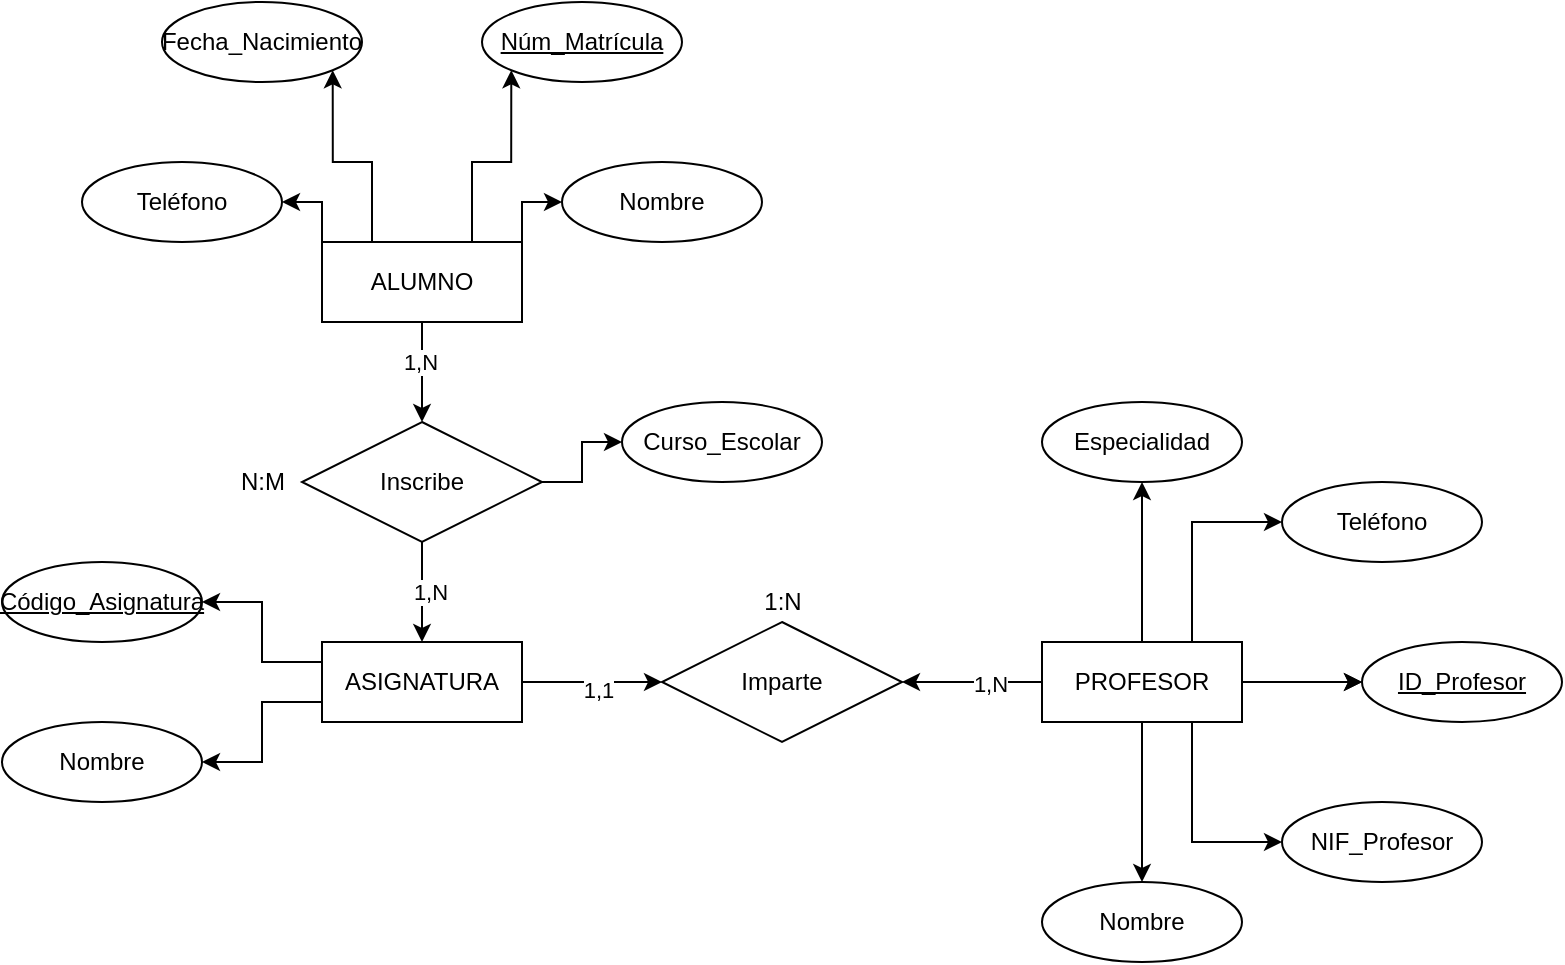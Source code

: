 <mxfile version="24.7.7">
  <diagram name="Página-1" id="Jg9JMPbk8pwASnv8NfW3">
    <mxGraphModel dx="2261" dy="780" grid="1" gridSize="10" guides="1" tooltips="1" connect="1" arrows="1" fold="1" page="1" pageScale="1" pageWidth="827" pageHeight="1169" math="0" shadow="0">
      <root>
        <mxCell id="0" />
        <mxCell id="1" parent="0" />
        <mxCell id="B1tBxiwU7NG2yBbOXdDy-28" style="edgeStyle=orthogonalEdgeStyle;rounded=0;orthogonalLoop=1;jettySize=auto;html=1;exitX=0.5;exitY=1;exitDx=0;exitDy=0;entryX=0.5;entryY=0;entryDx=0;entryDy=0;" parent="1" source="B1tBxiwU7NG2yBbOXdDy-1" target="B1tBxiwU7NG2yBbOXdDy-27" edge="1">
          <mxGeometry relative="1" as="geometry" />
        </mxCell>
        <mxCell id="DhxltLhOH_Vko8U59AiP-15" value="1,N" style="edgeLabel;html=1;align=center;verticalAlign=middle;resizable=0;points=[];" vertex="1" connectable="0" parent="B1tBxiwU7NG2yBbOXdDy-28">
          <mxGeometry x="-0.2" y="-1" relative="1" as="geometry">
            <mxPoint as="offset" />
          </mxGeometry>
        </mxCell>
        <mxCell id="B1tBxiwU7NG2yBbOXdDy-36" style="edgeStyle=orthogonalEdgeStyle;rounded=0;orthogonalLoop=1;jettySize=auto;html=1;exitX=0;exitY=0;exitDx=0;exitDy=0;entryX=1;entryY=0.5;entryDx=0;entryDy=0;" parent="1" source="B1tBxiwU7NG2yBbOXdDy-1" target="B1tBxiwU7NG2yBbOXdDy-4" edge="1">
          <mxGeometry relative="1" as="geometry">
            <Array as="points">
              <mxPoint x="-270" y="220" />
            </Array>
          </mxGeometry>
        </mxCell>
        <mxCell id="B1tBxiwU7NG2yBbOXdDy-37" style="edgeStyle=orthogonalEdgeStyle;rounded=0;orthogonalLoop=1;jettySize=auto;html=1;exitX=1;exitY=0;exitDx=0;exitDy=0;entryX=0;entryY=0.5;entryDx=0;entryDy=0;" parent="1" source="B1tBxiwU7NG2yBbOXdDy-1" target="B1tBxiwU7NG2yBbOXdDy-7" edge="1">
          <mxGeometry relative="1" as="geometry">
            <Array as="points">
              <mxPoint x="-170" y="220" />
            </Array>
          </mxGeometry>
        </mxCell>
        <mxCell id="B1tBxiwU7NG2yBbOXdDy-38" style="edgeStyle=orthogonalEdgeStyle;rounded=0;orthogonalLoop=1;jettySize=auto;html=1;exitX=0.75;exitY=0;exitDx=0;exitDy=0;entryX=0;entryY=1;entryDx=0;entryDy=0;" parent="1" source="B1tBxiwU7NG2yBbOXdDy-1" target="B1tBxiwU7NG2yBbOXdDy-6" edge="1">
          <mxGeometry relative="1" as="geometry" />
        </mxCell>
        <mxCell id="B1tBxiwU7NG2yBbOXdDy-39" style="edgeStyle=orthogonalEdgeStyle;rounded=0;orthogonalLoop=1;jettySize=auto;html=1;exitX=0.25;exitY=0;exitDx=0;exitDy=0;entryX=1;entryY=1;entryDx=0;entryDy=0;" parent="1" source="B1tBxiwU7NG2yBbOXdDy-1" target="B1tBxiwU7NG2yBbOXdDy-5" edge="1">
          <mxGeometry relative="1" as="geometry" />
        </mxCell>
        <mxCell id="B1tBxiwU7NG2yBbOXdDy-1" value="ALUMNO" style="whiteSpace=wrap;html=1;align=center;" parent="1" vertex="1">
          <mxGeometry x="-270" y="240" width="100" height="40" as="geometry" />
        </mxCell>
        <mxCell id="B1tBxiwU7NG2yBbOXdDy-34" style="edgeStyle=orthogonalEdgeStyle;rounded=0;orthogonalLoop=1;jettySize=auto;html=1;exitX=0;exitY=0.25;exitDx=0;exitDy=0;entryX=1;entryY=0.5;entryDx=0;entryDy=0;" parent="1" source="B1tBxiwU7NG2yBbOXdDy-2" target="B1tBxiwU7NG2yBbOXdDy-13" edge="1">
          <mxGeometry relative="1" as="geometry" />
        </mxCell>
        <mxCell id="B1tBxiwU7NG2yBbOXdDy-35" style="edgeStyle=orthogonalEdgeStyle;rounded=0;orthogonalLoop=1;jettySize=auto;html=1;exitX=0;exitY=0.75;exitDx=0;exitDy=0;" parent="1" source="B1tBxiwU7NG2yBbOXdDy-2" target="B1tBxiwU7NG2yBbOXdDy-12" edge="1">
          <mxGeometry relative="1" as="geometry" />
        </mxCell>
        <mxCell id="DhxltLhOH_Vko8U59AiP-10" style="edgeStyle=orthogonalEdgeStyle;rounded=0;orthogonalLoop=1;jettySize=auto;html=1;exitX=1;exitY=0.5;exitDx=0;exitDy=0;entryX=0;entryY=0.5;entryDx=0;entryDy=0;" edge="1" parent="1" source="B1tBxiwU7NG2yBbOXdDy-2" target="B1tBxiwU7NG2yBbOXdDy-31">
          <mxGeometry relative="1" as="geometry" />
        </mxCell>
        <mxCell id="DhxltLhOH_Vko8U59AiP-11" value="1,1" style="edgeLabel;html=1;align=center;verticalAlign=middle;resizable=0;points=[];" vertex="1" connectable="0" parent="DhxltLhOH_Vko8U59AiP-10">
          <mxGeometry x="0.086" y="-4" relative="1" as="geometry">
            <mxPoint as="offset" />
          </mxGeometry>
        </mxCell>
        <mxCell id="B1tBxiwU7NG2yBbOXdDy-2" value="ASIGNATURA" style="whiteSpace=wrap;html=1;align=center;" parent="1" vertex="1">
          <mxGeometry x="-270" y="440" width="100" height="40" as="geometry" />
        </mxCell>
        <mxCell id="B1tBxiwU7NG2yBbOXdDy-21" style="edgeStyle=orthogonalEdgeStyle;rounded=0;orthogonalLoop=1;jettySize=auto;html=1;exitX=0.5;exitY=1;exitDx=0;exitDy=0;entryX=0.5;entryY=0;entryDx=0;entryDy=0;" parent="1" source="B1tBxiwU7NG2yBbOXdDy-3" target="B1tBxiwU7NG2yBbOXdDy-18" edge="1">
          <mxGeometry relative="1" as="geometry" />
        </mxCell>
        <mxCell id="B1tBxiwU7NG2yBbOXdDy-22" style="edgeStyle=orthogonalEdgeStyle;rounded=0;orthogonalLoop=1;jettySize=auto;html=1;exitX=0.5;exitY=0;exitDx=0;exitDy=0;entryX=0.5;entryY=1;entryDx=0;entryDy=0;" parent="1" source="B1tBxiwU7NG2yBbOXdDy-3" target="B1tBxiwU7NG2yBbOXdDy-20" edge="1">
          <mxGeometry relative="1" as="geometry" />
        </mxCell>
        <mxCell id="B1tBxiwU7NG2yBbOXdDy-23" style="edgeStyle=orthogonalEdgeStyle;rounded=0;orthogonalLoop=1;jettySize=auto;html=1;exitX=0.75;exitY=0;exitDx=0;exitDy=0;entryX=0;entryY=0.5;entryDx=0;entryDy=0;" parent="1" source="B1tBxiwU7NG2yBbOXdDy-3" target="B1tBxiwU7NG2yBbOXdDy-19" edge="1">
          <mxGeometry relative="1" as="geometry" />
        </mxCell>
        <mxCell id="B1tBxiwU7NG2yBbOXdDy-24" style="edgeStyle=orthogonalEdgeStyle;rounded=0;orthogonalLoop=1;jettySize=auto;html=1;exitX=0.75;exitY=1;exitDx=0;exitDy=0;entryX=0;entryY=0.5;entryDx=0;entryDy=0;" parent="1" source="B1tBxiwU7NG2yBbOXdDy-3" target="B1tBxiwU7NG2yBbOXdDy-17" edge="1">
          <mxGeometry relative="1" as="geometry" />
        </mxCell>
        <mxCell id="B1tBxiwU7NG2yBbOXdDy-25" style="edgeStyle=orthogonalEdgeStyle;rounded=0;orthogonalLoop=1;jettySize=auto;html=1;exitX=1;exitY=0.5;exitDx=0;exitDy=0;" parent="1" source="B1tBxiwU7NG2yBbOXdDy-3" target="B1tBxiwU7NG2yBbOXdDy-16" edge="1">
          <mxGeometry relative="1" as="geometry" />
        </mxCell>
        <mxCell id="B1tBxiwU7NG2yBbOXdDy-32" style="edgeStyle=orthogonalEdgeStyle;rounded=0;orthogonalLoop=1;jettySize=auto;html=1;exitX=0;exitY=0.5;exitDx=0;exitDy=0;entryX=1;entryY=0.5;entryDx=0;entryDy=0;" parent="1" source="B1tBxiwU7NG2yBbOXdDy-3" target="B1tBxiwU7NG2yBbOXdDy-31" edge="1">
          <mxGeometry relative="1" as="geometry" />
        </mxCell>
        <mxCell id="DhxltLhOH_Vko8U59AiP-9" value="1,N" style="edgeLabel;html=1;align=center;verticalAlign=middle;resizable=0;points=[];" vertex="1" connectable="0" parent="B1tBxiwU7NG2yBbOXdDy-32">
          <mxGeometry x="-0.257" y="1" relative="1" as="geometry">
            <mxPoint as="offset" />
          </mxGeometry>
        </mxCell>
        <mxCell id="DhxltLhOH_Vko8U59AiP-5" value="" style="edgeStyle=orthogonalEdgeStyle;rounded=0;orthogonalLoop=1;jettySize=auto;html=1;" edge="1" parent="1" source="B1tBxiwU7NG2yBbOXdDy-3" target="B1tBxiwU7NG2yBbOXdDy-16">
          <mxGeometry relative="1" as="geometry" />
        </mxCell>
        <mxCell id="B1tBxiwU7NG2yBbOXdDy-3" value="PROFESOR" style="whiteSpace=wrap;html=1;align=center;" parent="1" vertex="1">
          <mxGeometry x="90" y="440" width="100" height="40" as="geometry" />
        </mxCell>
        <mxCell id="B1tBxiwU7NG2yBbOXdDy-4" value="Teléfono" style="ellipse;whiteSpace=wrap;html=1;align=center;" parent="1" vertex="1">
          <mxGeometry x="-390" y="200" width="100" height="40" as="geometry" />
        </mxCell>
        <mxCell id="B1tBxiwU7NG2yBbOXdDy-5" value="Fecha_Nacimiento" style="ellipse;whiteSpace=wrap;html=1;align=center;" parent="1" vertex="1">
          <mxGeometry x="-350" y="120" width="100" height="40" as="geometry" />
        </mxCell>
        <mxCell id="B1tBxiwU7NG2yBbOXdDy-6" value="Núm_Matrícula" style="ellipse;whiteSpace=wrap;html=1;align=center;fontStyle=4;" parent="1" vertex="1">
          <mxGeometry x="-190" y="120" width="100" height="40" as="geometry" />
        </mxCell>
        <mxCell id="B1tBxiwU7NG2yBbOXdDy-7" value="Nombre" style="ellipse;whiteSpace=wrap;html=1;align=center;" parent="1" vertex="1">
          <mxGeometry x="-150" y="200" width="100" height="40" as="geometry" />
        </mxCell>
        <mxCell id="B1tBxiwU7NG2yBbOXdDy-12" value="Nombre" style="ellipse;whiteSpace=wrap;html=1;align=center;" parent="1" vertex="1">
          <mxGeometry x="-430" y="480" width="100" height="40" as="geometry" />
        </mxCell>
        <mxCell id="B1tBxiwU7NG2yBbOXdDy-13" value="Código_Asignatura" style="ellipse;whiteSpace=wrap;html=1;align=center;fontStyle=4;" parent="1" vertex="1">
          <mxGeometry x="-430" y="400" width="100" height="40" as="geometry" />
        </mxCell>
        <mxCell id="B1tBxiwU7NG2yBbOXdDy-16" value="ID_Profesor" style="ellipse;whiteSpace=wrap;html=1;align=center;fontStyle=4;" parent="1" vertex="1">
          <mxGeometry x="250" y="440" width="100" height="40" as="geometry" />
        </mxCell>
        <mxCell id="B1tBxiwU7NG2yBbOXdDy-17" value="NIF_Profesor" style="ellipse;whiteSpace=wrap;html=1;align=center;" parent="1" vertex="1">
          <mxGeometry x="210" y="520" width="100" height="40" as="geometry" />
        </mxCell>
        <mxCell id="B1tBxiwU7NG2yBbOXdDy-18" value="Nombre" style="ellipse;whiteSpace=wrap;html=1;align=center;" parent="1" vertex="1">
          <mxGeometry x="90" y="560" width="100" height="40" as="geometry" />
        </mxCell>
        <mxCell id="B1tBxiwU7NG2yBbOXdDy-19" value="Teléfono" style="ellipse;whiteSpace=wrap;html=1;align=center;" parent="1" vertex="1">
          <mxGeometry x="210" y="360" width="100" height="40" as="geometry" />
        </mxCell>
        <mxCell id="B1tBxiwU7NG2yBbOXdDy-20" value="Especialidad" style="ellipse;whiteSpace=wrap;html=1;align=center;" parent="1" vertex="1">
          <mxGeometry x="90" y="320" width="100" height="40" as="geometry" />
        </mxCell>
        <mxCell id="B1tBxiwU7NG2yBbOXdDy-26" style="edgeStyle=orthogonalEdgeStyle;rounded=0;orthogonalLoop=1;jettySize=auto;html=1;exitX=0.5;exitY=1;exitDx=0;exitDy=0;" parent="1" source="B1tBxiwU7NG2yBbOXdDy-1" target="B1tBxiwU7NG2yBbOXdDy-1" edge="1">
          <mxGeometry relative="1" as="geometry" />
        </mxCell>
        <mxCell id="B1tBxiwU7NG2yBbOXdDy-29" style="edgeStyle=orthogonalEdgeStyle;rounded=0;orthogonalLoop=1;jettySize=auto;html=1;exitX=0.5;exitY=1;exitDx=0;exitDy=0;entryX=0.5;entryY=0;entryDx=0;entryDy=0;" parent="1" source="B1tBxiwU7NG2yBbOXdDy-27" target="B1tBxiwU7NG2yBbOXdDy-2" edge="1">
          <mxGeometry relative="1" as="geometry" />
        </mxCell>
        <mxCell id="DhxltLhOH_Vko8U59AiP-16" value="1,N" style="edgeLabel;html=1;align=center;verticalAlign=middle;resizable=0;points=[];" vertex="1" connectable="0" parent="B1tBxiwU7NG2yBbOXdDy-29">
          <mxGeometry y="4" relative="1" as="geometry">
            <mxPoint as="offset" />
          </mxGeometry>
        </mxCell>
        <mxCell id="DhxltLhOH_Vko8U59AiP-19" style="edgeStyle=orthogonalEdgeStyle;rounded=0;orthogonalLoop=1;jettySize=auto;html=1;exitX=1;exitY=0.5;exitDx=0;exitDy=0;entryX=0;entryY=0.5;entryDx=0;entryDy=0;" edge="1" parent="1" source="B1tBxiwU7NG2yBbOXdDy-27" target="DhxltLhOH_Vko8U59AiP-18">
          <mxGeometry relative="1" as="geometry" />
        </mxCell>
        <mxCell id="B1tBxiwU7NG2yBbOXdDy-27" value="Inscribe" style="shape=rhombus;perimeter=rhombusPerimeter;whiteSpace=wrap;html=1;align=center;" parent="1" vertex="1">
          <mxGeometry x="-280" y="330" width="120" height="60" as="geometry" />
        </mxCell>
        <mxCell id="B1tBxiwU7NG2yBbOXdDy-31" value="Imparte" style="shape=rhombus;perimeter=rhombusPerimeter;whiteSpace=wrap;html=1;align=center;" parent="1" vertex="1">
          <mxGeometry x="-100" y="430" width="120" height="60" as="geometry" />
        </mxCell>
        <mxCell id="DhxltLhOH_Vko8U59AiP-12" value="1:N" style="text;html=1;align=center;verticalAlign=middle;resizable=0;points=[];autosize=1;strokeColor=none;fillColor=none;" vertex="1" parent="1">
          <mxGeometry x="-60" y="405" width="40" height="30" as="geometry" />
        </mxCell>
        <mxCell id="DhxltLhOH_Vko8U59AiP-17" value="N:M" style="text;html=1;align=center;verticalAlign=middle;resizable=0;points=[];autosize=1;strokeColor=none;fillColor=none;" vertex="1" parent="1">
          <mxGeometry x="-325" y="345" width="50" height="30" as="geometry" />
        </mxCell>
        <mxCell id="DhxltLhOH_Vko8U59AiP-18" value="Curso_Escolar" style="ellipse;whiteSpace=wrap;html=1;align=center;" vertex="1" parent="1">
          <mxGeometry x="-120" y="320" width="100" height="40" as="geometry" />
        </mxCell>
      </root>
    </mxGraphModel>
  </diagram>
</mxfile>
